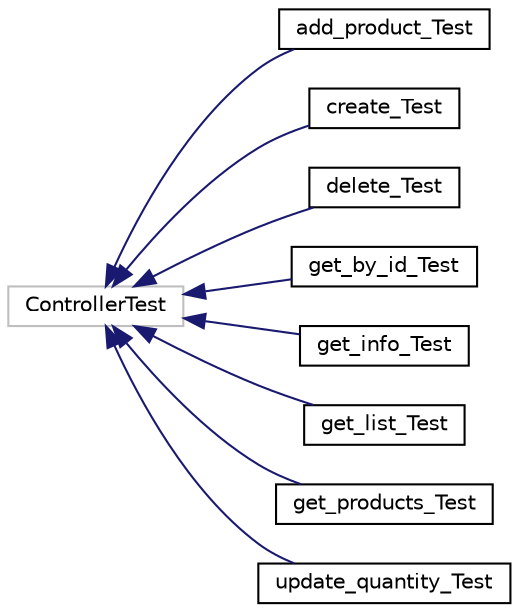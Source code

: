 digraph "Graphical Class Hierarchy"
{
  edge [fontname="Helvetica",fontsize="10",labelfontname="Helvetica",labelfontsize="10"];
  node [fontname="Helvetica",fontsize="10",shape=record];
  rankdir="LR";
  Node33 [label="ControllerTest",height=0.2,width=0.4,color="grey75", fillcolor="white", style="filled"];
  Node33 -> Node0 [dir="back",color="midnightblue",fontsize="10",style="solid",fontname="Helvetica"];
  Node0 [label="add_product_Test",height=0.2,width=0.4,color="black", fillcolor="white", style="filled",URL="$class_tests_1_1_unit_1_1_lists_1_1add__product___test.html"];
  Node33 -> Node35 [dir="back",color="midnightblue",fontsize="10",style="solid",fontname="Helvetica"];
  Node35 [label="create_Test",height=0.2,width=0.4,color="black", fillcolor="white", style="filled",URL="$class_tests_1_1_unit_1_1_lists_1_1create___test.html"];
  Node33 -> Node36 [dir="back",color="midnightblue",fontsize="10",style="solid",fontname="Helvetica"];
  Node36 [label="delete_Test",height=0.2,width=0.4,color="black", fillcolor="white", style="filled",URL="$class_tests_1_1_unit_1_1_lists_1_1delete___test.html"];
  Node33 -> Node37 [dir="back",color="midnightblue",fontsize="10",style="solid",fontname="Helvetica"];
  Node37 [label="get_by_id_Test",height=0.2,width=0.4,color="black", fillcolor="white", style="filled",URL="$class_tests_1_1_unit_1_1_lists_1_1get__by__id___test.html"];
  Node33 -> Node38 [dir="back",color="midnightblue",fontsize="10",style="solid",fontname="Helvetica"];
  Node38 [label="get_info_Test",height=0.2,width=0.4,color="black", fillcolor="white", style="filled",URL="$class_tests_1_1_unit_1_1_lists_1_1get__info___test.html"];
  Node33 -> Node39 [dir="back",color="midnightblue",fontsize="10",style="solid",fontname="Helvetica"];
  Node39 [label="get_list_Test",height=0.2,width=0.4,color="black", fillcolor="white", style="filled",URL="$class_tests_1_1_unit_1_1_lists_1_1get__list___test.html"];
  Node33 -> Node40 [dir="back",color="midnightblue",fontsize="10",style="solid",fontname="Helvetica"];
  Node40 [label="get_products_Test",height=0.2,width=0.4,color="black", fillcolor="white", style="filled",URL="$class_tests_1_1_unit_1_1_lists_1_1get__products___test.html"];
  Node33 -> Node41 [dir="back",color="midnightblue",fontsize="10",style="solid",fontname="Helvetica"];
  Node41 [label="update_quantity_Test",height=0.2,width=0.4,color="black", fillcolor="white", style="filled",URL="$class_tests_1_1_unit_1_1_lists_1_1update__quantity___test.html"];
}
